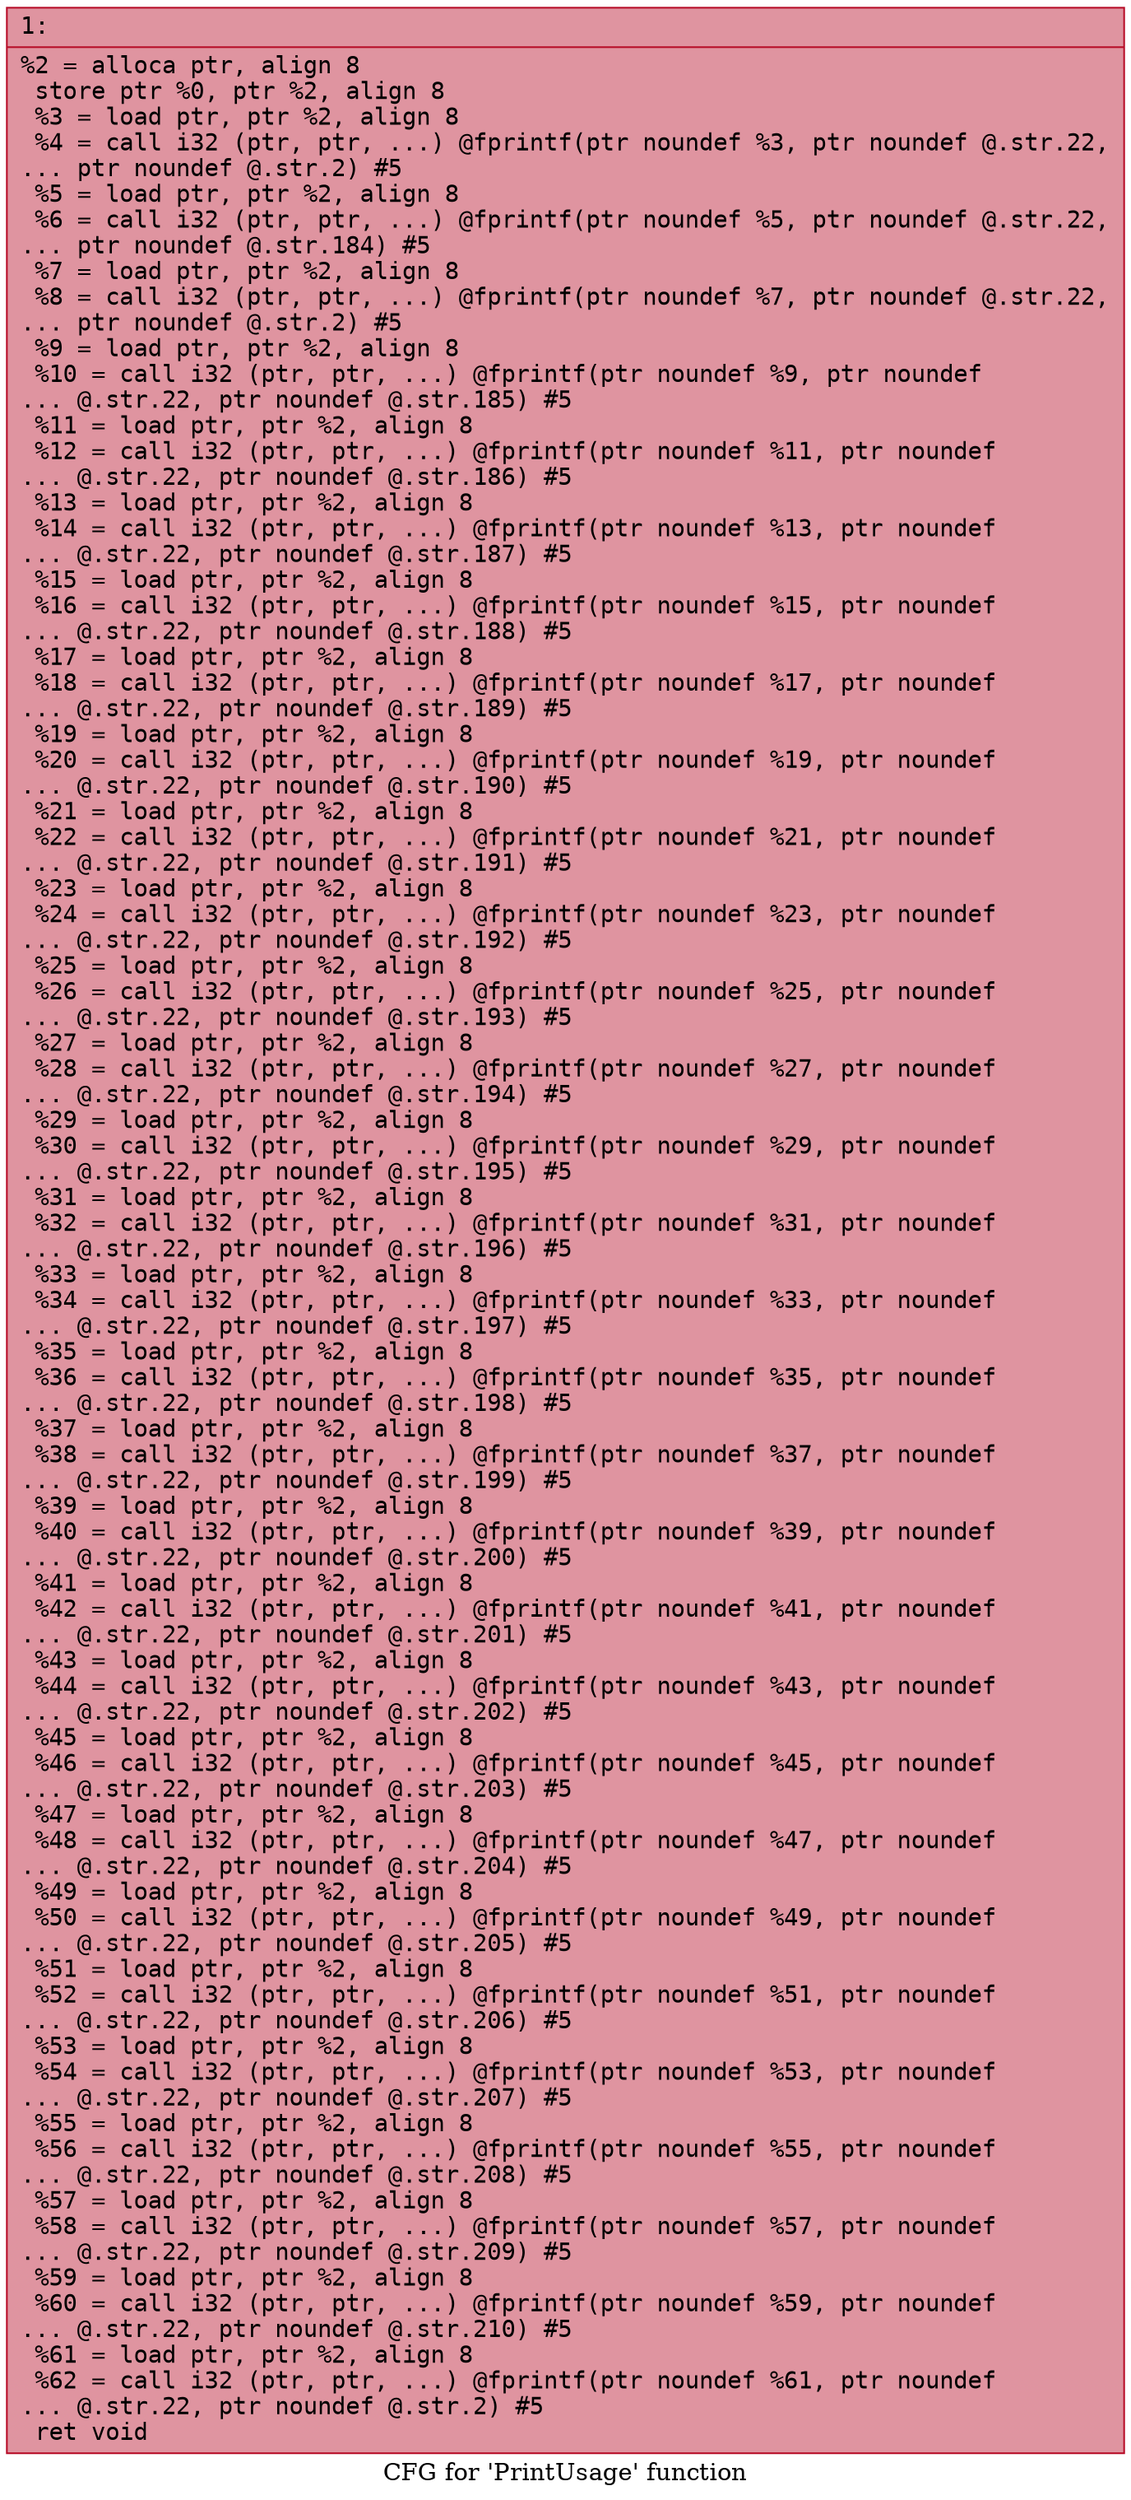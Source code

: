 digraph "CFG for 'PrintUsage' function" {
	label="CFG for 'PrintUsage' function";

	Node0x600001ca4960 [shape=record,color="#b70d28ff", style=filled, fillcolor="#b70d2870" fontname="Courier",label="{1:\l|  %2 = alloca ptr, align 8\l  store ptr %0, ptr %2, align 8\l  %3 = load ptr, ptr %2, align 8\l  %4 = call i32 (ptr, ptr, ...) @fprintf(ptr noundef %3, ptr noundef @.str.22,\l... ptr noundef @.str.2) #5\l  %5 = load ptr, ptr %2, align 8\l  %6 = call i32 (ptr, ptr, ...) @fprintf(ptr noundef %5, ptr noundef @.str.22,\l... ptr noundef @.str.184) #5\l  %7 = load ptr, ptr %2, align 8\l  %8 = call i32 (ptr, ptr, ...) @fprintf(ptr noundef %7, ptr noundef @.str.22,\l... ptr noundef @.str.2) #5\l  %9 = load ptr, ptr %2, align 8\l  %10 = call i32 (ptr, ptr, ...) @fprintf(ptr noundef %9, ptr noundef\l... @.str.22, ptr noundef @.str.185) #5\l  %11 = load ptr, ptr %2, align 8\l  %12 = call i32 (ptr, ptr, ...) @fprintf(ptr noundef %11, ptr noundef\l... @.str.22, ptr noundef @.str.186) #5\l  %13 = load ptr, ptr %2, align 8\l  %14 = call i32 (ptr, ptr, ...) @fprintf(ptr noundef %13, ptr noundef\l... @.str.22, ptr noundef @.str.187) #5\l  %15 = load ptr, ptr %2, align 8\l  %16 = call i32 (ptr, ptr, ...) @fprintf(ptr noundef %15, ptr noundef\l... @.str.22, ptr noundef @.str.188) #5\l  %17 = load ptr, ptr %2, align 8\l  %18 = call i32 (ptr, ptr, ...) @fprintf(ptr noundef %17, ptr noundef\l... @.str.22, ptr noundef @.str.189) #5\l  %19 = load ptr, ptr %2, align 8\l  %20 = call i32 (ptr, ptr, ...) @fprintf(ptr noundef %19, ptr noundef\l... @.str.22, ptr noundef @.str.190) #5\l  %21 = load ptr, ptr %2, align 8\l  %22 = call i32 (ptr, ptr, ...) @fprintf(ptr noundef %21, ptr noundef\l... @.str.22, ptr noundef @.str.191) #5\l  %23 = load ptr, ptr %2, align 8\l  %24 = call i32 (ptr, ptr, ...) @fprintf(ptr noundef %23, ptr noundef\l... @.str.22, ptr noundef @.str.192) #5\l  %25 = load ptr, ptr %2, align 8\l  %26 = call i32 (ptr, ptr, ...) @fprintf(ptr noundef %25, ptr noundef\l... @.str.22, ptr noundef @.str.193) #5\l  %27 = load ptr, ptr %2, align 8\l  %28 = call i32 (ptr, ptr, ...) @fprintf(ptr noundef %27, ptr noundef\l... @.str.22, ptr noundef @.str.194) #5\l  %29 = load ptr, ptr %2, align 8\l  %30 = call i32 (ptr, ptr, ...) @fprintf(ptr noundef %29, ptr noundef\l... @.str.22, ptr noundef @.str.195) #5\l  %31 = load ptr, ptr %2, align 8\l  %32 = call i32 (ptr, ptr, ...) @fprintf(ptr noundef %31, ptr noundef\l... @.str.22, ptr noundef @.str.196) #5\l  %33 = load ptr, ptr %2, align 8\l  %34 = call i32 (ptr, ptr, ...) @fprintf(ptr noundef %33, ptr noundef\l... @.str.22, ptr noundef @.str.197) #5\l  %35 = load ptr, ptr %2, align 8\l  %36 = call i32 (ptr, ptr, ...) @fprintf(ptr noundef %35, ptr noundef\l... @.str.22, ptr noundef @.str.198) #5\l  %37 = load ptr, ptr %2, align 8\l  %38 = call i32 (ptr, ptr, ...) @fprintf(ptr noundef %37, ptr noundef\l... @.str.22, ptr noundef @.str.199) #5\l  %39 = load ptr, ptr %2, align 8\l  %40 = call i32 (ptr, ptr, ...) @fprintf(ptr noundef %39, ptr noundef\l... @.str.22, ptr noundef @.str.200) #5\l  %41 = load ptr, ptr %2, align 8\l  %42 = call i32 (ptr, ptr, ...) @fprintf(ptr noundef %41, ptr noundef\l... @.str.22, ptr noundef @.str.201) #5\l  %43 = load ptr, ptr %2, align 8\l  %44 = call i32 (ptr, ptr, ...) @fprintf(ptr noundef %43, ptr noundef\l... @.str.22, ptr noundef @.str.202) #5\l  %45 = load ptr, ptr %2, align 8\l  %46 = call i32 (ptr, ptr, ...) @fprintf(ptr noundef %45, ptr noundef\l... @.str.22, ptr noundef @.str.203) #5\l  %47 = load ptr, ptr %2, align 8\l  %48 = call i32 (ptr, ptr, ...) @fprintf(ptr noundef %47, ptr noundef\l... @.str.22, ptr noundef @.str.204) #5\l  %49 = load ptr, ptr %2, align 8\l  %50 = call i32 (ptr, ptr, ...) @fprintf(ptr noundef %49, ptr noundef\l... @.str.22, ptr noundef @.str.205) #5\l  %51 = load ptr, ptr %2, align 8\l  %52 = call i32 (ptr, ptr, ...) @fprintf(ptr noundef %51, ptr noundef\l... @.str.22, ptr noundef @.str.206) #5\l  %53 = load ptr, ptr %2, align 8\l  %54 = call i32 (ptr, ptr, ...) @fprintf(ptr noundef %53, ptr noundef\l... @.str.22, ptr noundef @.str.207) #5\l  %55 = load ptr, ptr %2, align 8\l  %56 = call i32 (ptr, ptr, ...) @fprintf(ptr noundef %55, ptr noundef\l... @.str.22, ptr noundef @.str.208) #5\l  %57 = load ptr, ptr %2, align 8\l  %58 = call i32 (ptr, ptr, ...) @fprintf(ptr noundef %57, ptr noundef\l... @.str.22, ptr noundef @.str.209) #5\l  %59 = load ptr, ptr %2, align 8\l  %60 = call i32 (ptr, ptr, ...) @fprintf(ptr noundef %59, ptr noundef\l... @.str.22, ptr noundef @.str.210) #5\l  %61 = load ptr, ptr %2, align 8\l  %62 = call i32 (ptr, ptr, ...) @fprintf(ptr noundef %61, ptr noundef\l... @.str.22, ptr noundef @.str.2) #5\l  ret void\l}"];
}
